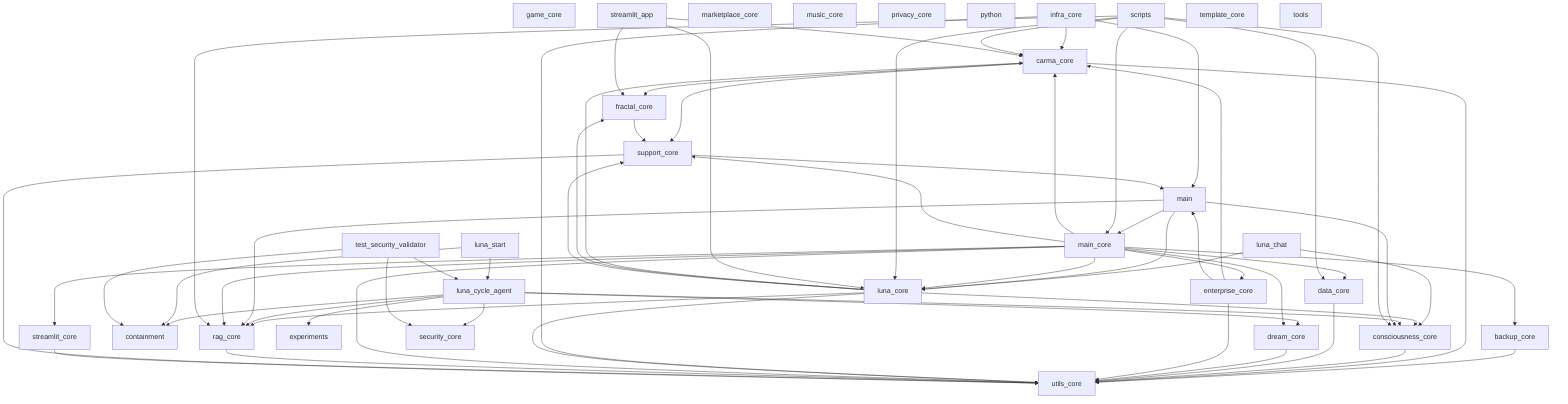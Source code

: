 graph TD
  %% AIOS CodeGraph - Package Level

  backup_core["backup_core"]
  carma_core["carma_core"]
  consciousness_core["consciousness_core"]
  containment["containment"]
  data_core["data_core"]
  dream_core["dream_core"]
  enterprise_core["enterprise_core"]
  experiments["experiments"]
  fractal_core["fractal_core"]
  game_core["game_core"]
  infra_core["infra_core"]
  luna_chat["luna_chat"]
  luna_core["luna_core"]
  luna_cycle_agent["luna_cycle_agent"]
  luna_start["luna_start"]
  main["main"]
  main_core["main_core"]
  marketplace_core["marketplace_core"]
  music_core["music_core"]
  privacy_core["privacy_core"]
  python["python"]
  rag_core["rag_core"]
  scripts["scripts"]
  security_core["security_core"]
  streamlit_app["streamlit_app"]
  streamlit_core["streamlit_core"]
  support_core["support_core"]
  template_core["template_core"]
  test_security_validator["test_security_validator"]
  tools["tools"]
  utils_core["utils_core"]

  backup_core --> utils_core
  carma_core --> fractal_core
  carma_core --> support_core
  carma_core --> utils_core
  consciousness_core --> utils_core
  data_core --> utils_core
  dream_core --> utils_core
  enterprise_core --> carma_core
  enterprise_core --> main
  enterprise_core --> utils_core
  fractal_core --> support_core
  infra_core --> carma_core
  infra_core --> main
  infra_core --> utils_core
  luna_chat --> consciousness_core
  luna_chat --> luna_core
  luna_core --> carma_core
  luna_core --> consciousness_core
  luna_core --> fractal_core
  luna_core --> rag_core
  luna_core --> support_core
  luna_core --> utils_core
  luna_cycle_agent --> consciousness_core
  luna_cycle_agent --> containment
  luna_cycle_agent --> dream_core
  luna_cycle_agent --> experiments
  luna_cycle_agent --> rag_core
  luna_cycle_agent --> security_core
  luna_start --> containment
  luna_start --> luna_cycle_agent
  main --> consciousness_core
  main --> luna_core
  main --> main_core
  main --> rag_core
  main_core --> backup_core
  main_core --> carma_core
  main_core --> data_core
  main_core --> dream_core
  main_core --> enterprise_core
  main_core --> luna_core
  main_core --> rag_core
  main_core --> streamlit_core
  main_core --> support_core
  main_core --> utils_core
  rag_core --> utils_core
  scripts --> carma_core
  scripts --> consciousness_core
  scripts --> data_core
  scripts --> luna_core
  scripts --> main_core
  scripts --> rag_core
  streamlit_app --> carma_core
  streamlit_app --> fractal_core
  streamlit_app --> luna_core
  streamlit_core --> utils_core
  support_core --> main
  support_core --> utils_core
  test_security_validator --> containment
  test_security_validator --> luna_cycle_agent
  test_security_validator --> security_core

  %% Style
  classDef core fill:#e1f5ff,stroke:#333,stroke-width:2px